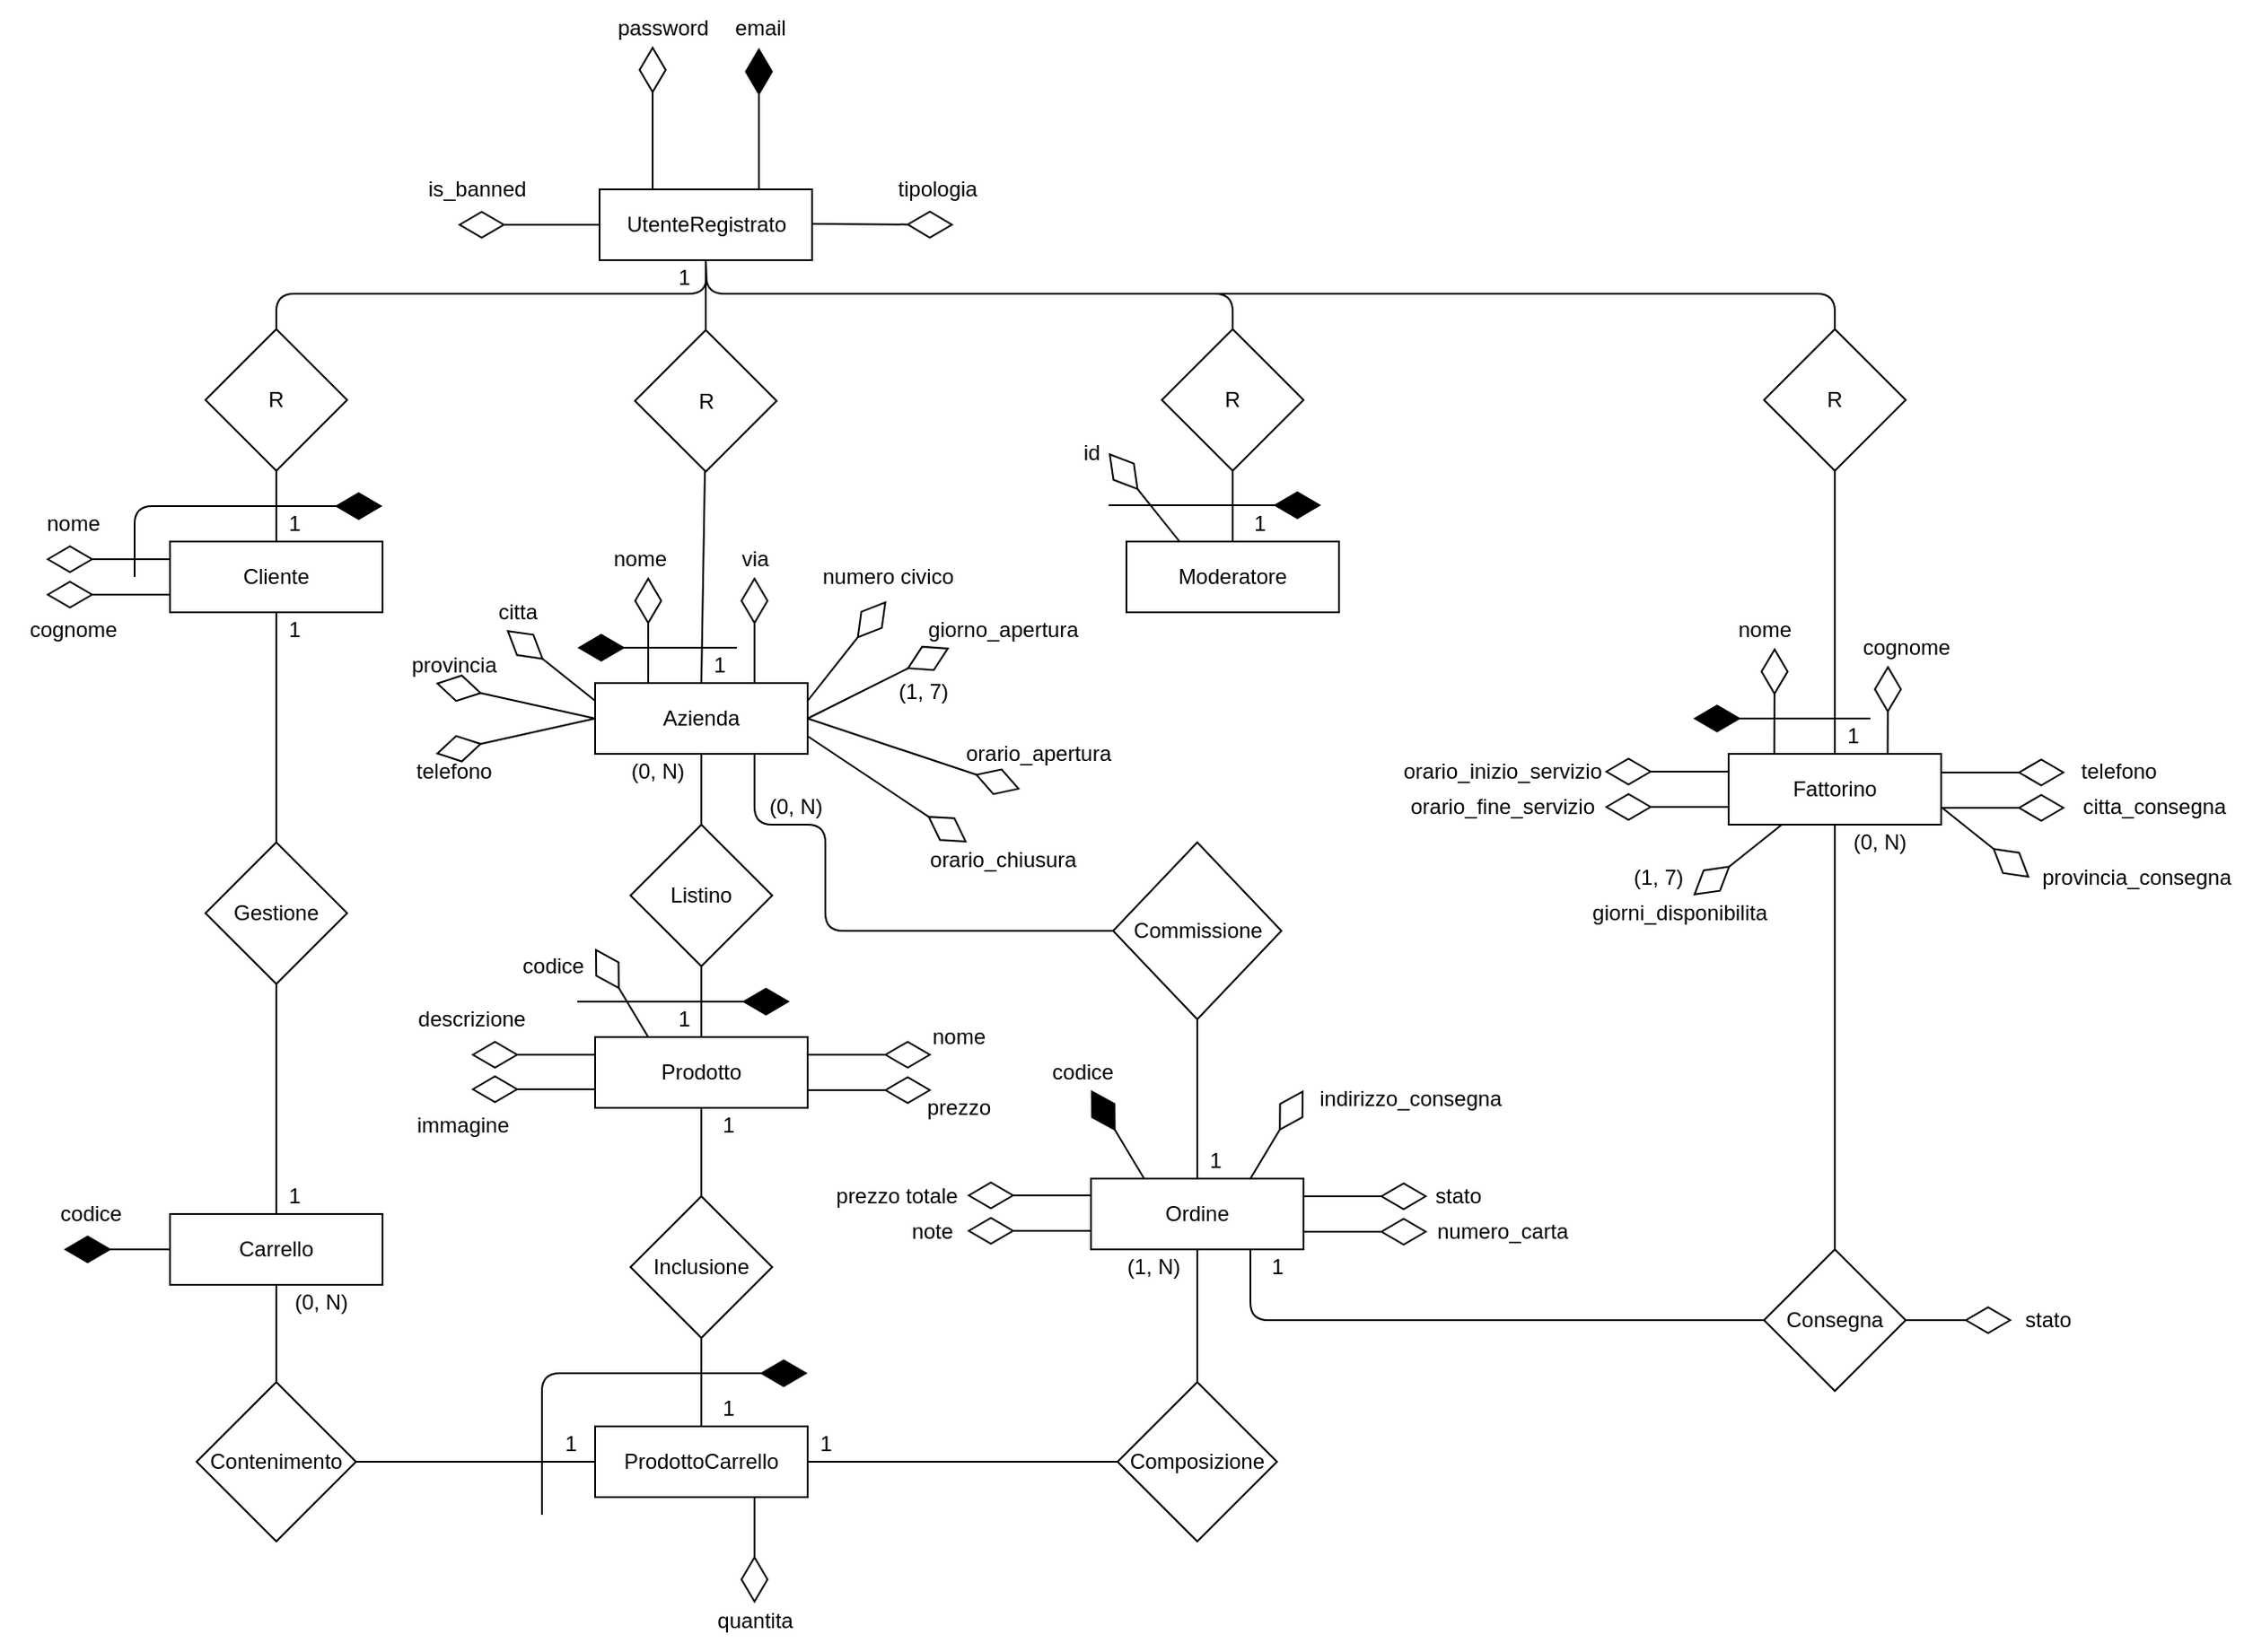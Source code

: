 <mxfile version="12.3.3" type="device" pages="1"><diagram id="l-gGCLEJbwSXrtf_H1-W" name="Pagina-1"><mxGraphModel dx="809" dy="2148" grid="1" gridSize="10" guides="1" tooltips="1" connect="1" arrows="1" fold="1" page="1" pageScale="1" pageWidth="827" pageHeight="1169" math="0" shadow="0"><root><mxCell id="0"/><mxCell id="1" parent="0"/><mxCell id="HPkbXfyL9ulODQ63uyDL-1" value="UtenteRegistrato" style="rounded=0;whiteSpace=wrap;html=1;" parent="1" vertex="1"><mxGeometry x="362.5" y="81" width="120" height="40" as="geometry"/></mxCell><mxCell id="HPkbXfyL9ulODQ63uyDL-3" value="Cliente" style="rounded=0;whiteSpace=wrap;html=1;" parent="1" vertex="1"><mxGeometry x="120" y="280" width="120" height="40" as="geometry"/></mxCell><mxCell id="HPkbXfyL9ulODQ63uyDL-4" value="Azienda" style="rounded=0;whiteSpace=wrap;html=1;" parent="1" vertex="1"><mxGeometry x="360" y="360" width="120" height="40" as="geometry"/></mxCell><mxCell id="HPkbXfyL9ulODQ63uyDL-5" value="Fattorino" style="rounded=0;whiteSpace=wrap;html=1;" parent="1" vertex="1"><mxGeometry x="1000" y="400" width="120" height="40" as="geometry"/></mxCell><mxCell id="HPkbXfyL9ulODQ63uyDL-6" value="Moderatore" style="rounded=0;whiteSpace=wrap;html=1;" parent="1" vertex="1"><mxGeometry x="660" y="280" width="120" height="40" as="geometry"/></mxCell><mxCell id="HPkbXfyL9ulODQ63uyDL-11" value="Gestione" style="rhombus;whiteSpace=wrap;html=1;" parent="1" vertex="1"><mxGeometry x="140" y="450" width="80" height="80" as="geometry"/></mxCell><mxCell id="HPkbXfyL9ulODQ63uyDL-12" value="Carrello" style="rounded=0;whiteSpace=wrap;html=1;" parent="1" vertex="1"><mxGeometry x="120" y="660" width="120" height="40" as="geometry"/></mxCell><mxCell id="HPkbXfyL9ulODQ63uyDL-13" value="" style="endArrow=none;html=1;entryX=0.5;entryY=1;entryDx=0;entryDy=0;exitX=0.5;exitY=0;exitDx=0;exitDy=0;" parent="1" source="HPkbXfyL9ulODQ63uyDL-11" target="HPkbXfyL9ulODQ63uyDL-3" edge="1"><mxGeometry width="50" height="50" relative="1" as="geometry"><mxPoint x="70" y="670" as="sourcePoint"/><mxPoint x="120" y="620" as="targetPoint"/></mxGeometry></mxCell><mxCell id="HPkbXfyL9ulODQ63uyDL-14" value="" style="endArrow=none;html=1;entryX=0.5;entryY=1;entryDx=0;entryDy=0;exitX=0.5;exitY=0;exitDx=0;exitDy=0;" parent="1" source="HPkbXfyL9ulODQ63uyDL-12" target="HPkbXfyL9ulODQ63uyDL-11" edge="1"><mxGeometry width="50" height="50" relative="1" as="geometry"><mxPoint x="190" y="650" as="sourcePoint"/><mxPoint x="190" y="610" as="targetPoint"/><Array as="points"><mxPoint x="180" y="660"/></Array></mxGeometry></mxCell><mxCell id="HPkbXfyL9ulODQ63uyDL-16" value="" style="endArrow=diamondThin;endFill=0;endSize=24;html=1;exitX=0.25;exitY=0;exitDx=0;exitDy=0;" parent="1" source="HPkbXfyL9ulODQ63uyDL-1" edge="1"><mxGeometry width="160" relative="1" as="geometry"><mxPoint x="62.5" y="441" as="sourcePoint"/><mxPoint x="392.5" as="targetPoint"/></mxGeometry></mxCell><mxCell id="HPkbXfyL9ulODQ63uyDL-17" value="" style="endArrow=diamondThin;endFill=1;endSize=24;html=1;exitX=0.75;exitY=0;exitDx=0;exitDy=0;" parent="1" source="HPkbXfyL9ulODQ63uyDL-1" edge="1"><mxGeometry width="160" relative="1" as="geometry"><mxPoint x="62.5" y="401" as="sourcePoint"/><mxPoint x="452.5" y="1" as="targetPoint"/></mxGeometry></mxCell><mxCell id="HPkbXfyL9ulODQ63uyDL-18" value="email" style="text;html=1;align=center;verticalAlign=middle;resizable=0;points=[];;autosize=1;" parent="1" vertex="1"><mxGeometry x="432.5" y="-20" width="40" height="20" as="geometry"/></mxCell><mxCell id="HPkbXfyL9ulODQ63uyDL-19" value="password" style="text;html=1;align=center;verticalAlign=middle;resizable=0;points=[];;autosize=1;" parent="1" vertex="1"><mxGeometry x="362.5" y="-20" width="70" height="20" as="geometry"/></mxCell><mxCell id="HPkbXfyL9ulODQ63uyDL-22" value="" style="endArrow=diamondThin;endFill=0;endSize=24;html=1;exitX=0;exitY=0.25;exitDx=0;exitDy=0;" parent="1" source="HPkbXfyL9ulODQ63uyDL-3" edge="1"><mxGeometry width="160" relative="1" as="geometry"><mxPoint x="-20" y="370" as="sourcePoint"/><mxPoint x="50" y="290" as="targetPoint"/><Array as="points"/></mxGeometry></mxCell><mxCell id="HPkbXfyL9ulODQ63uyDL-23" value="" style="endArrow=diamondThin;endFill=0;endSize=24;html=1;exitX=0;exitY=0.25;exitDx=0;exitDy=0;" parent="1" edge="1"><mxGeometry width="160" relative="1" as="geometry"><mxPoint x="120" y="310" as="sourcePoint"/><mxPoint x="50" y="310" as="targetPoint"/><Array as="points"/></mxGeometry></mxCell><mxCell id="HPkbXfyL9ulODQ63uyDL-24" value="nome" style="text;html=1;align=center;verticalAlign=middle;resizable=0;points=[];;autosize=1;" parent="1" vertex="1"><mxGeometry x="40" y="260" width="50" height="20" as="geometry"/></mxCell><mxCell id="HPkbXfyL9ulODQ63uyDL-25" value="cognome" style="text;html=1;align=center;verticalAlign=middle;resizable=0;points=[];;autosize=1;" parent="1" vertex="1"><mxGeometry x="35" y="320" width="60" height="20" as="geometry"/></mxCell><mxCell id="HPkbXfyL9ulODQ63uyDL-26" value="1&lt;br&gt;" style="text;html=1;align=center;verticalAlign=middle;resizable=0;points=[];;autosize=1;" parent="1" vertex="1"><mxGeometry x="180" y="320" width="20" height="20" as="geometry"/></mxCell><mxCell id="HPkbXfyL9ulODQ63uyDL-27" value="1&lt;br&gt;" style="text;html=1;align=center;verticalAlign=middle;resizable=0;points=[];;autosize=1;" parent="1" vertex="1"><mxGeometry x="180" y="640" width="20" height="20" as="geometry"/></mxCell><mxCell id="HPkbXfyL9ulODQ63uyDL-31" value="" style="endArrow=diamondThin;endFill=0;endSize=24;html=1;exitX=0.25;exitY=0;exitDx=0;exitDy=0;" parent="1" source="HPkbXfyL9ulODQ63uyDL-4" edge="1"><mxGeometry width="160" relative="1" as="geometry"><mxPoint x="120" y="560" as="sourcePoint"/><mxPoint x="390" y="300" as="targetPoint"/></mxGeometry></mxCell><mxCell id="HPkbXfyL9ulODQ63uyDL-32" value="nome" style="text;html=1;align=center;verticalAlign=middle;resizable=0;points=[];;autosize=1;" parent="1" vertex="1"><mxGeometry x="360" y="280" width="50" height="20" as="geometry"/></mxCell><mxCell id="HPkbXfyL9ulODQ63uyDL-33" value="" style="endArrow=diamondThin;endFill=0;endSize=24;html=1;exitX=0.75;exitY=0;exitDx=0;exitDy=0;" parent="1" source="HPkbXfyL9ulODQ63uyDL-4" edge="1"><mxGeometry width="160" relative="1" as="geometry"><mxPoint x="460" y="460" as="sourcePoint"/><mxPoint x="450" y="300" as="targetPoint"/></mxGeometry></mxCell><mxCell id="HPkbXfyL9ulODQ63uyDL-34" value="via" style="text;html=1;align=center;verticalAlign=middle;resizable=0;points=[];;autosize=1;" parent="1" vertex="1"><mxGeometry x="435" y="280" width="30" height="20" as="geometry"/></mxCell><mxCell id="HPkbXfyL9ulODQ63uyDL-35" value="" style="endArrow=diamondThin;endFill=0;endSize=24;html=1;exitX=1;exitY=0.25;exitDx=0;exitDy=0;entryX=0.494;entryY=1.183;entryDx=0;entryDy=0;entryPerimeter=0;" parent="1" source="HPkbXfyL9ulODQ63uyDL-4" target="HPkbXfyL9ulODQ63uyDL-36" edge="1"><mxGeometry width="160" relative="1" as="geometry"><mxPoint x="480" y="390" as="sourcePoint"/><mxPoint x="540" y="330" as="targetPoint"/></mxGeometry></mxCell><mxCell id="HPkbXfyL9ulODQ63uyDL-36" value="numero civico" style="text;html=1;align=center;verticalAlign=middle;resizable=0;points=[];;autosize=1;" parent="1" vertex="1"><mxGeometry x="480" y="290" width="90" height="20" as="geometry"/></mxCell><mxCell id="HPkbXfyL9ulODQ63uyDL-37" value="" style="endArrow=diamondThin;endFill=0;endSize=24;html=1;exitX=0;exitY=0.25;exitDx=0;exitDy=0;" parent="1" source="HPkbXfyL9ulODQ63uyDL-4" edge="1"><mxGeometry width="160" relative="1" as="geometry"><mxPoint x="60" y="640" as="sourcePoint"/><mxPoint x="310" y="330" as="targetPoint"/></mxGeometry></mxCell><mxCell id="HPkbXfyL9ulODQ63uyDL-38" value="citta" style="text;html=1;align=center;verticalAlign=middle;resizable=0;points=[];;autosize=1;" parent="1" vertex="1"><mxGeometry x="296" y="310" width="40" height="20" as="geometry"/></mxCell><mxCell id="HPkbXfyL9ulODQ63uyDL-39" value="" style="endArrow=diamondThin;endFill=0;endSize=24;html=1;exitX=0;exitY=0.5;exitDx=0;exitDy=0;" parent="1" source="HPkbXfyL9ulODQ63uyDL-4" edge="1"><mxGeometry width="160" relative="1" as="geometry"><mxPoint x="280" y="380" as="sourcePoint"/><mxPoint x="270" y="360" as="targetPoint"/></mxGeometry></mxCell><mxCell id="HPkbXfyL9ulODQ63uyDL-40" value="provincia" style="text;html=1;align=center;verticalAlign=middle;resizable=0;points=[];;autosize=1;" parent="1" vertex="1"><mxGeometry x="250" y="340" width="60" height="20" as="geometry"/></mxCell><mxCell id="HPkbXfyL9ulODQ63uyDL-41" value="" style="endArrow=diamondThin;endFill=0;endSize=24;html=1;exitX=0;exitY=0.5;exitDx=0;exitDy=0;" parent="1" source="HPkbXfyL9ulODQ63uyDL-4" edge="1"><mxGeometry width="160" relative="1" as="geometry"><mxPoint x="310" y="490" as="sourcePoint"/><mxPoint x="270" y="400" as="targetPoint"/></mxGeometry></mxCell><mxCell id="HPkbXfyL9ulODQ63uyDL-42" value="telefono" style="text;html=1;align=center;verticalAlign=middle;resizable=0;points=[];;autosize=1;" parent="1" vertex="1"><mxGeometry x="250" y="400" width="60" height="20" as="geometry"/></mxCell><mxCell id="HPkbXfyL9ulODQ63uyDL-43" value="" style="endArrow=diamondThin;endFill=0;endSize=24;html=1;" parent="1" edge="1"><mxGeometry width="160" relative="1" as="geometry"><mxPoint x="480" y="380" as="sourcePoint"/><mxPoint x="560" y="340" as="targetPoint"/></mxGeometry></mxCell><mxCell id="HPkbXfyL9ulODQ63uyDL-44" value="giorno_apertura" style="text;html=1;align=center;verticalAlign=middle;resizable=0;points=[];;autosize=1;" parent="1" vertex="1"><mxGeometry x="540" y="320" width="100" height="20" as="geometry"/></mxCell><mxCell id="HPkbXfyL9ulODQ63uyDL-45" value="(1, 7)&lt;br&gt;" style="text;html=1;align=center;verticalAlign=middle;resizable=0;points=[];;autosize=1;" parent="1" vertex="1"><mxGeometry x="525" y="355" width="40" height="20" as="geometry"/></mxCell><mxCell id="HPkbXfyL9ulODQ63uyDL-46" value="" style="endArrow=diamondThin;endFill=0;endSize=24;html=1;exitX=1;exitY=0.5;exitDx=0;exitDy=0;" parent="1" source="HPkbXfyL9ulODQ63uyDL-4" edge="1"><mxGeometry width="160" relative="1" as="geometry"><mxPoint x="480" y="430" as="sourcePoint"/><mxPoint x="600" y="420" as="targetPoint"/></mxGeometry></mxCell><mxCell id="HPkbXfyL9ulODQ63uyDL-47" value="orario_apertura&lt;br&gt;" style="text;html=1;align=center;verticalAlign=middle;resizable=0;points=[];;autosize=1;" parent="1" vertex="1"><mxGeometry x="560" y="390" width="100" height="20" as="geometry"/></mxCell><mxCell id="HPkbXfyL9ulODQ63uyDL-48" value="" style="endArrow=diamondThin;endFill=0;endSize=24;html=1;exitX=1;exitY=0.75;exitDx=0;exitDy=0;" parent="1" source="HPkbXfyL9ulODQ63uyDL-4" edge="1"><mxGeometry width="160" relative="1" as="geometry"><mxPoint x="450" y="530" as="sourcePoint"/><mxPoint x="570" y="450" as="targetPoint"/></mxGeometry></mxCell><mxCell id="HPkbXfyL9ulODQ63uyDL-49" value="orario_chiusura" style="text;html=1;align=center;verticalAlign=middle;resizable=0;points=[];;autosize=1;" parent="1" vertex="1"><mxGeometry x="540" y="450" width="100" height="20" as="geometry"/></mxCell><mxCell id="HPkbXfyL9ulODQ63uyDL-50" value="Prodotto" style="rounded=0;whiteSpace=wrap;html=1;" parent="1" vertex="1"><mxGeometry x="360" y="560" width="120" height="40" as="geometry"/></mxCell><mxCell id="HPkbXfyL9ulODQ63uyDL-51" value="Ordine" style="rounded=0;whiteSpace=wrap;html=1;" parent="1" vertex="1"><mxGeometry x="640" y="640" width="120" height="40" as="geometry"/></mxCell><mxCell id="HPkbXfyL9ulODQ63uyDL-52" value="Listino" style="rhombus;whiteSpace=wrap;html=1;" parent="1" vertex="1"><mxGeometry x="380" y="440" width="80" height="80" as="geometry"/></mxCell><mxCell id="HPkbXfyL9ulODQ63uyDL-53" value="" style="endArrow=none;html=1;entryX=0.5;entryY=1;entryDx=0;entryDy=0;exitX=0.5;exitY=0;exitDx=0;exitDy=0;" parent="1" source="HPkbXfyL9ulODQ63uyDL-52" target="HPkbXfyL9ulODQ63uyDL-4" edge="1"><mxGeometry width="50" height="50" relative="1" as="geometry"><mxPoint x="300" y="520" as="sourcePoint"/><mxPoint x="350" y="470" as="targetPoint"/></mxGeometry></mxCell><mxCell id="HPkbXfyL9ulODQ63uyDL-54" value="" style="endArrow=none;html=1;entryX=0.5;entryY=1;entryDx=0;entryDy=0;exitX=0.5;exitY=0;exitDx=0;exitDy=0;" parent="1" edge="1"><mxGeometry width="50" height="50" relative="1" as="geometry"><mxPoint x="420" y="560" as="sourcePoint"/><mxPoint x="420" y="520" as="targetPoint"/></mxGeometry></mxCell><mxCell id="HPkbXfyL9ulODQ63uyDL-56" value="codice&lt;br&gt;" style="text;html=1;align=center;verticalAlign=middle;resizable=0;points=[];;autosize=1;" parent="1" vertex="1"><mxGeometry x="311" y="510" width="50" height="20" as="geometry"/></mxCell><mxCell id="HPkbXfyL9ulODQ63uyDL-57" value="1&lt;br&gt;" style="text;html=1;align=center;verticalAlign=middle;resizable=0;points=[];;autosize=1;" parent="1" vertex="1"><mxGeometry x="400" y="540" width="20" height="20" as="geometry"/></mxCell><mxCell id="HPkbXfyL9ulODQ63uyDL-58" value="(0, N)" style="text;html=1;align=center;verticalAlign=middle;resizable=0;points=[];;autosize=1;" parent="1" vertex="1"><mxGeometry x="370" y="400" width="50" height="20" as="geometry"/></mxCell><mxCell id="HPkbXfyL9ulODQ63uyDL-59" value="" style="endArrow=diamondThin;endFill=0;endSize=24;html=1;exitX=0;exitY=0.25;exitDx=0;exitDy=0;" parent="1" edge="1"><mxGeometry width="160" relative="1" as="geometry"><mxPoint x="360" y="570" as="sourcePoint"/><mxPoint x="290" y="570" as="targetPoint"/><Array as="points"/></mxGeometry></mxCell><mxCell id="HPkbXfyL9ulODQ63uyDL-60" value="" style="endArrow=diamondThin;endFill=0;endSize=24;html=1;exitX=0;exitY=0.25;exitDx=0;exitDy=0;" parent="1" edge="1"><mxGeometry width="160" relative="1" as="geometry"><mxPoint x="360" y="589.5" as="sourcePoint"/><mxPoint x="290" y="589.5" as="targetPoint"/><Array as="points"/></mxGeometry></mxCell><mxCell id="HPkbXfyL9ulODQ63uyDL-61" value="" style="endArrow=diamondThin;endFill=0;endSize=24;html=1;exitX=1;exitY=0.25;exitDx=0;exitDy=0;" parent="1" source="HPkbXfyL9ulODQ63uyDL-50" edge="1"><mxGeometry width="160" relative="1" as="geometry"><mxPoint x="525" y="650" as="sourcePoint"/><mxPoint x="550" y="570" as="targetPoint"/><Array as="points"/></mxGeometry></mxCell><mxCell id="HPkbXfyL9ulODQ63uyDL-62" value="" style="endArrow=diamondThin;endFill=0;endSize=24;html=1;exitX=1;exitY=0.25;exitDx=0;exitDy=0;" parent="1" edge="1"><mxGeometry width="160" relative="1" as="geometry"><mxPoint x="480" y="590" as="sourcePoint"/><mxPoint x="550" y="590" as="targetPoint"/><Array as="points"/></mxGeometry></mxCell><mxCell id="HPkbXfyL9ulODQ63uyDL-63" value="nome" style="text;html=1;align=center;verticalAlign=middle;resizable=0;points=[];;autosize=1;" parent="1" vertex="1"><mxGeometry x="540" y="550" width="50" height="20" as="geometry"/></mxCell><mxCell id="HPkbXfyL9ulODQ63uyDL-64" value="prezzo" style="text;html=1;align=center;verticalAlign=middle;resizable=0;points=[];;autosize=1;" parent="1" vertex="1"><mxGeometry x="540" y="590" width="50" height="20" as="geometry"/></mxCell><mxCell id="HPkbXfyL9ulODQ63uyDL-65" value="descrizione" style="text;html=1;align=center;verticalAlign=middle;resizable=0;points=[];;autosize=1;" parent="1" vertex="1"><mxGeometry x="250" y="540" width="80" height="20" as="geometry"/></mxCell><mxCell id="HPkbXfyL9ulODQ63uyDL-66" value="immagine" style="text;html=1;align=center;verticalAlign=middle;resizable=0;points=[];;autosize=1;" parent="1" vertex="1"><mxGeometry x="250" y="600" width="70" height="20" as="geometry"/></mxCell><mxCell id="HPkbXfyL9ulODQ63uyDL-67" value="" style="endArrow=diamondThin;endFill=1;endSize=24;html=1;exitX=0;exitY=0.5;exitDx=0;exitDy=0;" parent="1" source="HPkbXfyL9ulODQ63uyDL-12" edge="1"><mxGeometry width="160" relative="1" as="geometry"><mxPoint x="110" y="640" as="sourcePoint"/><mxPoint x="60" y="680" as="targetPoint"/><Array as="points"/></mxGeometry></mxCell><mxCell id="HPkbXfyL9ulODQ63uyDL-68" value="codice" style="text;html=1;align=center;verticalAlign=middle;resizable=0;points=[];;autosize=1;" parent="1" vertex="1"><mxGeometry x="50" y="650" width="50" height="20" as="geometry"/></mxCell><mxCell id="HPkbXfyL9ulODQ63uyDL-73" value="ProdottoCarrello" style="rounded=0;whiteSpace=wrap;html=1;" parent="1" vertex="1"><mxGeometry x="360" y="780" width="120" height="40" as="geometry"/></mxCell><mxCell id="HPkbXfyL9ulODQ63uyDL-74" value="Inclusione" style="rhombus;whiteSpace=wrap;html=1;" parent="1" vertex="1"><mxGeometry x="380" y="650" width="80" height="80" as="geometry"/></mxCell><mxCell id="HPkbXfyL9ulODQ63uyDL-75" value="" style="endArrow=none;html=1;entryX=0.5;entryY=1;entryDx=0;entryDy=0;exitX=0.5;exitY=0;exitDx=0;exitDy=0;" parent="1" source="HPkbXfyL9ulODQ63uyDL-73" target="HPkbXfyL9ulODQ63uyDL-74" edge="1"><mxGeometry width="50" height="50" relative="1" as="geometry"><mxPoint x="510" y="720" as="sourcePoint"/><mxPoint x="560" y="670" as="targetPoint"/></mxGeometry></mxCell><mxCell id="HPkbXfyL9ulODQ63uyDL-76" value="" style="endArrow=none;html=1;entryX=0.5;entryY=1;entryDx=0;entryDy=0;exitX=0.5;exitY=0;exitDx=0;exitDy=0;" parent="1" source="HPkbXfyL9ulODQ63uyDL-74" target="HPkbXfyL9ulODQ63uyDL-50" edge="1"><mxGeometry width="50" height="50" relative="1" as="geometry"><mxPoint x="430" y="730" as="sourcePoint"/><mxPoint x="430" y="710" as="targetPoint"/></mxGeometry></mxCell><mxCell id="HPkbXfyL9ulODQ63uyDL-79" value="Contenimento" style="rhombus;whiteSpace=wrap;html=1;" parent="1" vertex="1"><mxGeometry x="135" y="755" width="90" height="90" as="geometry"/></mxCell><mxCell id="0rmj-CTGRLrVvoSivh8t-1" value="1" style="text;html=1;align=center;verticalAlign=middle;resizable=0;points=[];;autosize=1;" parent="1" vertex="1"><mxGeometry x="425" y="600" width="20" height="20" as="geometry"/></mxCell><mxCell id="0rmj-CTGRLrVvoSivh8t-2" value="1" style="text;html=1;align=center;verticalAlign=middle;resizable=0;points=[];;autosize=1;" parent="1" vertex="1"><mxGeometry x="425" y="760" width="20" height="20" as="geometry"/></mxCell><mxCell id="0rmj-CTGRLrVvoSivh8t-3" value="" style="endArrow=none;html=1;exitX=0.5;exitY=0;exitDx=0;exitDy=0;entryX=0.5;entryY=1;entryDx=0;entryDy=0;" parent="1" source="HPkbXfyL9ulODQ63uyDL-79" target="HPkbXfyL9ulODQ63uyDL-12" edge="1"><mxGeometry width="50" height="50" relative="1" as="geometry"><mxPoint x="220" y="780" as="sourcePoint"/><mxPoint x="270" y="730" as="targetPoint"/></mxGeometry></mxCell><mxCell id="0rmj-CTGRLrVvoSivh8t-4" value="" style="endArrow=none;html=1;exitX=1;exitY=0.5;exitDx=0;exitDy=0;entryX=0;entryY=0.5;entryDx=0;entryDy=0;" parent="1" source="HPkbXfyL9ulODQ63uyDL-79" target="HPkbXfyL9ulODQ63uyDL-73" edge="1"><mxGeometry width="50" height="50" relative="1" as="geometry"><mxPoint x="260" y="860" as="sourcePoint"/><mxPoint x="310" y="810" as="targetPoint"/></mxGeometry></mxCell><mxCell id="0rmj-CTGRLrVvoSivh8t-6" value="(0, N)&lt;br&gt;" style="text;html=1;align=center;verticalAlign=middle;resizable=0;points=[];;autosize=1;" parent="1" vertex="1"><mxGeometry x="180" y="700" width="50" height="20" as="geometry"/></mxCell><mxCell id="0rmj-CTGRLrVvoSivh8t-7" value="1" style="text;html=1;align=center;verticalAlign=middle;resizable=0;points=[];;autosize=1;" parent="1" vertex="1"><mxGeometry x="336" y="780" width="20" height="20" as="geometry"/></mxCell><mxCell id="0rmj-CTGRLrVvoSivh8t-8" value="Commissione" style="rhombus;whiteSpace=wrap;html=1;" parent="1" vertex="1"><mxGeometry x="652.5" y="450" width="95" height="100" as="geometry"/></mxCell><mxCell id="0rmj-CTGRLrVvoSivh8t-9" value="" style="endArrow=none;html=1;entryX=0.5;entryY=1;entryDx=0;entryDy=0;exitX=0.5;exitY=0;exitDx=0;exitDy=0;" parent="1" source="HPkbXfyL9ulODQ63uyDL-51" target="0rmj-CTGRLrVvoSivh8t-8" edge="1"><mxGeometry width="50" height="50" relative="1" as="geometry"><mxPoint x="640" y="660" as="sourcePoint"/><mxPoint x="690" y="610" as="targetPoint"/></mxGeometry></mxCell><mxCell id="0rmj-CTGRLrVvoSivh8t-10" value="" style="endArrow=none;html=1;exitX=0;exitY=0.5;exitDx=0;exitDy=0;entryX=0.75;entryY=1;entryDx=0;entryDy=0;" parent="1" source="0rmj-CTGRLrVvoSivh8t-8" target="HPkbXfyL9ulODQ63uyDL-4" edge="1"><mxGeometry width="50" height="50" relative="1" as="geometry"><mxPoint x="470" y="530" as="sourcePoint"/><mxPoint x="500" y="450" as="targetPoint"/><Array as="points"><mxPoint x="600" y="500"/><mxPoint x="490" y="500"/><mxPoint x="490" y="440"/><mxPoint x="450" y="440"/></Array></mxGeometry></mxCell><mxCell id="0rmj-CTGRLrVvoSivh8t-11" value="(0, N)&lt;br&gt;" style="text;html=1;align=center;verticalAlign=middle;resizable=0;points=[];;labelBackgroundColor=#ffffff;" parent="0rmj-CTGRLrVvoSivh8t-10" vertex="1" connectable="0"><mxGeometry x="0.724" y="1" relative="1" as="geometry"><mxPoint x="21.5" y="-11" as="offset"/></mxGeometry></mxCell><mxCell id="0rmj-CTGRLrVvoSivh8t-13" value="1" style="text;html=1;align=center;verticalAlign=middle;resizable=0;points=[];;autosize=1;" parent="1" vertex="1"><mxGeometry x="700" y="620" width="20" height="20" as="geometry"/></mxCell><mxCell id="0rmj-CTGRLrVvoSivh8t-14" value="Composizione" style="rhombus;whiteSpace=wrap;html=1;" parent="1" vertex="1"><mxGeometry x="655" y="755" width="90" height="90" as="geometry"/></mxCell><mxCell id="0rmj-CTGRLrVvoSivh8t-15" value="" style="endArrow=none;html=1;exitX=1;exitY=0.5;exitDx=0;exitDy=0;entryX=0;entryY=0.5;entryDx=0;entryDy=0;" parent="1" source="HPkbXfyL9ulODQ63uyDL-73" target="0rmj-CTGRLrVvoSivh8t-14" edge="1"><mxGeometry width="50" height="50" relative="1" as="geometry"><mxPoint x="500" y="830" as="sourcePoint"/><mxPoint x="550" y="780" as="targetPoint"/></mxGeometry></mxCell><mxCell id="0rmj-CTGRLrVvoSivh8t-16" value="" style="endArrow=none;html=1;entryX=0.5;entryY=1;entryDx=0;entryDy=0;exitX=0.5;exitY=0;exitDx=0;exitDy=0;" parent="1" source="0rmj-CTGRLrVvoSivh8t-14" target="HPkbXfyL9ulODQ63uyDL-51" edge="1"><mxGeometry width="50" height="50" relative="1" as="geometry"><mxPoint x="510" y="840" as="sourcePoint"/><mxPoint x="560" y="790" as="targetPoint"/></mxGeometry></mxCell><mxCell id="0rmj-CTGRLrVvoSivh8t-17" value="(1, N)&lt;br&gt;" style="text;html=1;align=center;verticalAlign=middle;resizable=0;points=[];;autosize=1;" parent="1" vertex="1"><mxGeometry x="650" y="680" width="50" height="20" as="geometry"/></mxCell><mxCell id="0rmj-CTGRLrVvoSivh8t-18" value="1" style="text;html=1;align=center;verticalAlign=middle;resizable=0;points=[];;autosize=1;" parent="1" vertex="1"><mxGeometry x="480" y="780" width="20" height="20" as="geometry"/></mxCell><mxCell id="0rmj-CTGRLrVvoSivh8t-19" value="" style="endArrow=diamondThin;endFill=1;endSize=24;html=1;" parent="1" edge="1"><mxGeometry width="160" relative="1" as="geometry"><mxPoint x="350" y="540" as="sourcePoint"/><mxPoint x="470" y="540" as="targetPoint"/></mxGeometry></mxCell><mxCell id="0rmj-CTGRLrVvoSivh8t-20" value="" style="endArrow=diamondThin;endFill=0;endSize=24;html=1;exitX=0.25;exitY=0;exitDx=0;exitDy=0;" parent="1" source="HPkbXfyL9ulODQ63uyDL-50" edge="1"><mxGeometry width="160" relative="1" as="geometry"><mxPoint x="360" y="470" as="sourcePoint"/><mxPoint x="360" y="510" as="targetPoint"/><Array as="points"/></mxGeometry></mxCell><mxCell id="0rmj-CTGRLrVvoSivh8t-21" value="" style="endArrow=diamondThin;endFill=0;endSize=24;html=1;exitX=0.75;exitY=1;exitDx=0;exitDy=0;" parent="1" source="HPkbXfyL9ulODQ63uyDL-73" edge="1"><mxGeometry width="160" relative="1" as="geometry"><mxPoint x="350" y="920" as="sourcePoint"/><mxPoint x="450" y="880" as="targetPoint"/></mxGeometry></mxCell><mxCell id="0rmj-CTGRLrVvoSivh8t-22" value="" style="endArrow=diamondThin;endFill=1;endSize=24;html=1;" parent="1" edge="1"><mxGeometry width="160" relative="1" as="geometry"><mxPoint x="330" y="830" as="sourcePoint"/><mxPoint x="480" y="750" as="targetPoint"/><Array as="points"><mxPoint x="330" y="750"/></Array></mxGeometry></mxCell><mxCell id="0rmj-CTGRLrVvoSivh8t-23" value="quantita" style="text;html=1;align=center;verticalAlign=middle;resizable=0;points=[];;autosize=1;" parent="1" vertex="1"><mxGeometry x="420" y="880" width="60" height="20" as="geometry"/></mxCell><mxCell id="0rmj-CTGRLrVvoSivh8t-24" value="" style="endArrow=diamondThin;endFill=0;endSize=24;html=1;exitX=0;exitY=0.25;exitDx=0;exitDy=0;" parent="1" edge="1"><mxGeometry width="160" relative="1" as="geometry"><mxPoint x="640" y="649.5" as="sourcePoint"/><mxPoint x="570" y="649.5" as="targetPoint"/><Array as="points"/></mxGeometry></mxCell><mxCell id="0rmj-CTGRLrVvoSivh8t-26" value="prezzo totale" style="text;html=1;align=center;verticalAlign=middle;resizable=0;points=[];;labelBackgroundColor=#ffffff;" parent="0rmj-CTGRLrVvoSivh8t-24" vertex="1" connectable="0"><mxGeometry x="0.657" y="2" relative="1" as="geometry"><mxPoint x="-52.5" y="-1.5" as="offset"/></mxGeometry></mxCell><mxCell id="0rmj-CTGRLrVvoSivh8t-25" value="" style="endArrow=diamondThin;endFill=0;endSize=24;html=1;exitX=0;exitY=0.25;exitDx=0;exitDy=0;" parent="1" edge="1"><mxGeometry width="160" relative="1" as="geometry"><mxPoint x="640" y="669.5" as="sourcePoint"/><mxPoint x="570" y="669.5" as="targetPoint"/><Array as="points"/></mxGeometry></mxCell><mxCell id="0rmj-CTGRLrVvoSivh8t-27" value="note" style="text;html=1;align=center;verticalAlign=middle;resizable=0;points=[];;autosize=1;" parent="1" vertex="1"><mxGeometry x="530" y="660" width="40" height="20" as="geometry"/></mxCell><mxCell id="0rmj-CTGRLrVvoSivh8t-28" value="" style="endArrow=diamondThin;endFill=0;endSize=24;html=1;exitX=1;exitY=0.25;exitDx=0;exitDy=0;" parent="1" edge="1"><mxGeometry width="160" relative="1" as="geometry"><mxPoint x="760" y="650" as="sourcePoint"/><mxPoint x="830" y="650" as="targetPoint"/><Array as="points"/></mxGeometry></mxCell><mxCell id="0rmj-CTGRLrVvoSivh8t-29" value="stato&lt;br&gt;" style="text;html=1;align=center;verticalAlign=middle;resizable=0;points=[];;autosize=1;" parent="1" vertex="1"><mxGeometry x="826.5" y="640" width="40" height="20" as="geometry"/></mxCell><mxCell id="0rmj-CTGRLrVvoSivh8t-30" value="" style="endArrow=diamondThin;endFill=0;endSize=24;html=1;exitX=1;exitY=0.25;exitDx=0;exitDy=0;" parent="1" edge="1"><mxGeometry width="160" relative="1" as="geometry"><mxPoint x="760" y="670" as="sourcePoint"/><mxPoint x="830" y="670" as="targetPoint"/><Array as="points"/></mxGeometry></mxCell><mxCell id="0rmj-CTGRLrVvoSivh8t-31" value="numero_carta" style="text;html=1;align=center;verticalAlign=middle;resizable=0;points=[];;autosize=1;" parent="1" vertex="1"><mxGeometry x="826.5" y="660" width="90" height="20" as="geometry"/></mxCell><mxCell id="0rmj-CTGRLrVvoSivh8t-32" value="" style="endArrow=diamondThin;endFill=0;endSize=24;html=1;exitX=0.75;exitY=0;exitDx=0;exitDy=0;" parent="1" source="HPkbXfyL9ulODQ63uyDL-51" edge="1"><mxGeometry width="160" relative="1" as="geometry"><mxPoint x="770" y="625" as="sourcePoint"/><mxPoint x="760" y="590" as="targetPoint"/><Array as="points"/></mxGeometry></mxCell><mxCell id="0rmj-CTGRLrVvoSivh8t-33" value="indirizzo_consegna" style="text;html=1;align=center;verticalAlign=middle;resizable=0;points=[];;autosize=1;" parent="1" vertex="1"><mxGeometry x="760" y="584.5" width="120" height="20" as="geometry"/></mxCell><mxCell id="0rmj-CTGRLrVvoSivh8t-36" value="" style="endArrow=diamondThin;endFill=1;endSize=24;html=1;exitX=0.25;exitY=0;exitDx=0;exitDy=0;" parent="1" source="HPkbXfyL9ulODQ63uyDL-51" edge="1"><mxGeometry width="160" relative="1" as="geometry"><mxPoint x="830" y="700" as="sourcePoint"/><mxPoint x="640" y="590" as="targetPoint"/></mxGeometry></mxCell><mxCell id="0rmj-CTGRLrVvoSivh8t-37" value="codice" style="text;html=1;align=center;verticalAlign=middle;resizable=0;points=[];;autosize=1;" parent="1" vertex="1"><mxGeometry x="610" y="570" width="50" height="20" as="geometry"/></mxCell><mxCell id="0rmj-CTGRLrVvoSivh8t-41" value="Consegna" style="rhombus;whiteSpace=wrap;html=1;" parent="1" vertex="1"><mxGeometry x="1020" y="680" width="80" height="80" as="geometry"/></mxCell><mxCell id="0rmj-CTGRLrVvoSivh8t-42" value="" style="endArrow=none;html=1;exitX=0.75;exitY=1;exitDx=0;exitDy=0;entryX=0;entryY=0.5;entryDx=0;entryDy=0;" parent="1" source="HPkbXfyL9ulODQ63uyDL-51" target="0rmj-CTGRLrVvoSivh8t-41" edge="1"><mxGeometry width="50" height="50" relative="1" as="geometry"><mxPoint x="880" y="790" as="sourcePoint"/><mxPoint x="930" y="740" as="targetPoint"/><Array as="points"><mxPoint x="730" y="720"/></Array></mxGeometry></mxCell><mxCell id="0rmj-CTGRLrVvoSivh8t-43" value="" style="endArrow=none;html=1;exitX=0.5;exitY=0;exitDx=0;exitDy=0;entryX=0.5;entryY=1;entryDx=0;entryDy=0;" parent="1" source="0rmj-CTGRLrVvoSivh8t-41" target="HPkbXfyL9ulODQ63uyDL-5" edge="1"><mxGeometry width="50" height="50" relative="1" as="geometry"><mxPoint x="1100" y="629.5" as="sourcePoint"/><mxPoint x="1150" y="579.5" as="targetPoint"/></mxGeometry></mxCell><mxCell id="0rmj-CTGRLrVvoSivh8t-44" value="(0, N)" style="text;html=1;align=center;verticalAlign=middle;resizable=0;points=[];;autosize=1;" parent="1" vertex="1"><mxGeometry x="1060" y="440" width="50" height="20" as="geometry"/></mxCell><mxCell id="0rmj-CTGRLrVvoSivh8t-45" value="1&lt;br&gt;" style="text;html=1;align=center;verticalAlign=middle;resizable=0;points=[];;autosize=1;" parent="1" vertex="1"><mxGeometry x="735" y="680" width="20" height="20" as="geometry"/></mxCell><mxCell id="0rmj-CTGRLrVvoSivh8t-46" value="" style="endArrow=diamondThin;endFill=0;endSize=24;html=1;exitX=0;exitY=0.25;exitDx=0;exitDy=0;" parent="1" edge="1"><mxGeometry width="160" relative="1" as="geometry"><mxPoint x="1000.0" y="410" as="sourcePoint"/><mxPoint x="930.0" y="410" as="targetPoint"/><Array as="points"/></mxGeometry></mxCell><mxCell id="0rmj-CTGRLrVvoSivh8t-48" value="" style="endArrow=diamondThin;endFill=0;endSize=24;html=1;exitX=0;exitY=0.25;exitDx=0;exitDy=0;" parent="1" edge="1"><mxGeometry width="160" relative="1" as="geometry"><mxPoint x="1000.0" y="430" as="sourcePoint"/><mxPoint x="930.0" y="430" as="targetPoint"/><Array as="points"/></mxGeometry></mxCell><mxCell id="0rmj-CTGRLrVvoSivh8t-49" value="" style="endArrow=diamondThin;endFill=0;endSize=24;html=1;exitX=1;exitY=0.25;exitDx=0;exitDy=0;" parent="1" edge="1"><mxGeometry width="160" relative="1" as="geometry"><mxPoint x="1120.0" y="410.5" as="sourcePoint"/><mxPoint x="1190.0" y="410.5" as="targetPoint"/><Array as="points"/></mxGeometry></mxCell><mxCell id="0rmj-CTGRLrVvoSivh8t-50" value="" style="endArrow=diamondThin;endFill=0;endSize=24;html=1;exitX=1;exitY=0.25;exitDx=0;exitDy=0;" parent="1" edge="1"><mxGeometry width="160" relative="1" as="geometry"><mxPoint x="1120.0" y="430.5" as="sourcePoint"/><mxPoint x="1190.0" y="430.5" as="targetPoint"/><Array as="points"/></mxGeometry></mxCell><mxCell id="0rmj-CTGRLrVvoSivh8t-51" value="nome" style="text;html=1;align=center;verticalAlign=middle;resizable=0;points=[];;autosize=1;" parent="1" vertex="1"><mxGeometry x="995" y="320" width="50" height="20" as="geometry"/></mxCell><mxCell id="0rmj-CTGRLrVvoSivh8t-52" value="cognome" style="text;html=1;align=center;verticalAlign=middle;resizable=0;points=[];;autosize=1;" parent="1" vertex="1"><mxGeometry x="1070" y="330" width="60" height="20" as="geometry"/></mxCell><mxCell id="0rmj-CTGRLrVvoSivh8t-53" value="telefono" style="text;html=1;align=center;verticalAlign=middle;resizable=0;points=[];;autosize=1;" parent="1" vertex="1"><mxGeometry x="1190" y="400" width="60" height="20" as="geometry"/></mxCell><mxCell id="0rmj-CTGRLrVvoSivh8t-54" value="citta_consegna" style="text;html=1;align=center;verticalAlign=middle;resizable=0;points=[];;autosize=1;" parent="1" vertex="1"><mxGeometry x="1190" y="420" width="100" height="20" as="geometry"/></mxCell><mxCell id="0rmj-CTGRLrVvoSivh8t-55" value="" style="endArrow=diamondThin;endFill=0;endSize=24;html=1;exitX=1;exitY=0.75;exitDx=0;exitDy=0;" parent="1" source="HPkbXfyL9ulODQ63uyDL-5" edge="1"><mxGeometry width="160" relative="1" as="geometry"><mxPoint x="1150" y="450" as="sourcePoint"/><mxPoint x="1170" y="470" as="targetPoint"/><Array as="points"/></mxGeometry></mxCell><mxCell id="0rmj-CTGRLrVvoSivh8t-56" value="provincia_consegna&lt;br&gt;" style="text;html=1;align=center;verticalAlign=middle;resizable=0;points=[];;autosize=1;" parent="1" vertex="1"><mxGeometry x="1170" y="460" width="120" height="20" as="geometry"/></mxCell><mxCell id="0rmj-CTGRLrVvoSivh8t-57" value="" style="endArrow=diamondThin;endFill=0;endSize=24;html=1;exitX=0.215;exitY=-0.005;exitDx=0;exitDy=0;exitPerimeter=0;entryX=0.62;entryY=1;entryDx=0;entryDy=0;entryPerimeter=0;" parent="1" source="HPkbXfyL9ulODQ63uyDL-5" edge="1" target="0rmj-CTGRLrVvoSivh8t-51"><mxGeometry width="160" relative="1" as="geometry"><mxPoint x="940" y="470" as="sourcePoint"/><mxPoint x="1026" y="350" as="targetPoint"/><Array as="points"/></mxGeometry></mxCell><mxCell id="0rmj-CTGRLrVvoSivh8t-58" value="orario_inizio_servizio" style="text;html=1;align=center;verticalAlign=middle;resizable=0;points=[];;autosize=1;" parent="1" vertex="1"><mxGeometry x="806.5" y="400" width="130" height="20" as="geometry"/></mxCell><mxCell id="0rmj-CTGRLrVvoSivh8t-59" value="" style="endArrow=diamondThin;endFill=0;endSize=24;html=1;exitX=0.215;exitY=-0.005;exitDx=0;exitDy=0;exitPerimeter=0;" parent="1" edge="1"><mxGeometry width="160" relative="1" as="geometry"><mxPoint x="1089.8" y="399.8" as="sourcePoint"/><mxPoint x="1090" y="350" as="targetPoint"/><Array as="points"/></mxGeometry></mxCell><mxCell id="0rmj-CTGRLrVvoSivh8t-60" value="orario_fine_servizio" style="text;html=1;align=center;verticalAlign=middle;resizable=0;points=[];;autosize=1;" parent="1" vertex="1"><mxGeometry x="811.5" y="420" width="120" height="20" as="geometry"/></mxCell><mxCell id="0rmj-CTGRLrVvoSivh8t-61" value="" style="endArrow=diamondThin;endFill=0;endSize=24;html=1;exitX=0.25;exitY=1;exitDx=0;exitDy=0;" parent="1" source="HPkbXfyL9ulODQ63uyDL-5" edge="1"><mxGeometry width="160" relative="1" as="geometry"><mxPoint x="950" y="470" as="sourcePoint"/><mxPoint x="980" y="480" as="targetPoint"/><Array as="points"/></mxGeometry></mxCell><mxCell id="0rmj-CTGRLrVvoSivh8t-62" value="giorni_disponibilita" style="text;html=1;align=center;verticalAlign=middle;resizable=0;points=[];;autosize=1;" parent="1" vertex="1"><mxGeometry x="916.5" y="480" width="110" height="20" as="geometry"/></mxCell><mxCell id="0rmj-CTGRLrVvoSivh8t-63" value="(1, 7)" style="text;html=1;align=center;verticalAlign=middle;resizable=0;points=[];;autosize=1;" parent="1" vertex="1"><mxGeometry x="940" y="460" width="40" height="20" as="geometry"/></mxCell><mxCell id="0rmj-CTGRLrVvoSivh8t-64" value="" style="endArrow=diamondThin;endFill=0;endSize=24;html=1;exitX=1;exitY=0.5;exitDx=0;exitDy=0;" parent="1" source="0rmj-CTGRLrVvoSivh8t-41" edge="1"><mxGeometry width="160" relative="1" as="geometry"><mxPoint x="1134.5" y="695" as="sourcePoint"/><mxPoint x="1160" y="720" as="targetPoint"/></mxGeometry></mxCell><mxCell id="0rmj-CTGRLrVvoSivh8t-65" value="stato" style="text;html=1;align=center;verticalAlign=middle;resizable=0;points=[];;autosize=1;" parent="1" vertex="1"><mxGeometry x="1160" y="710" width="40" height="20" as="geometry"/></mxCell><mxCell id="CHNCaZvMN8ua-VezlATZ-1" value="" style="endArrow=diamondThin;endFill=0;endSize=24;html=1;exitX=0;exitY=0.5;exitDx=0;exitDy=0;" edge="1" parent="1" source="HPkbXfyL9ulODQ63uyDL-1"><mxGeometry width="160" relative="1" as="geometry"><mxPoint x="402.5" y="291" as="sourcePoint"/><mxPoint x="282.5" y="101" as="targetPoint"/></mxGeometry></mxCell><mxCell id="CHNCaZvMN8ua-VezlATZ-2" value="is_banned" style="text;html=1;align=center;verticalAlign=middle;resizable=0;points=[];;autosize=1;" vertex="1" parent="1"><mxGeometry x="257.5" y="71" width="70" height="20" as="geometry"/></mxCell><mxCell id="CHNCaZvMN8ua-VezlATZ-3" value="" style="endArrow=diamondThin;endFill=0;endSize=24;html=1;exitX=1;exitY=0.25;exitDx=0;exitDy=0;" edge="1" parent="1"><mxGeometry width="160" relative="1" as="geometry"><mxPoint x="482.5" y="100.5" as="sourcePoint"/><mxPoint x="562.5" y="101" as="targetPoint"/><Array as="points"/></mxGeometry></mxCell><mxCell id="CHNCaZvMN8ua-VezlATZ-4" value="tipologia" style="text;html=1;align=center;verticalAlign=middle;resizable=0;points=[];;autosize=1;" vertex="1" parent="1"><mxGeometry x="522.5" y="71" width="60" height="20" as="geometry"/></mxCell><mxCell id="CHNCaZvMN8ua-VezlATZ-5" value="R" style="rhombus;whiteSpace=wrap;html=1;" vertex="1" parent="1"><mxGeometry x="140" y="160" width="80" height="80" as="geometry"/></mxCell><mxCell id="CHNCaZvMN8ua-VezlATZ-6" value="R" style="rhombus;whiteSpace=wrap;html=1;" vertex="1" parent="1"><mxGeometry x="382.5" y="160.5" width="80" height="80" as="geometry"/></mxCell><mxCell id="CHNCaZvMN8ua-VezlATZ-7" value="R" style="rhombus;whiteSpace=wrap;html=1;" vertex="1" parent="1"><mxGeometry x="680" y="160" width="80" height="80" as="geometry"/></mxCell><mxCell id="CHNCaZvMN8ua-VezlATZ-8" value="R" style="rhombus;whiteSpace=wrap;html=1;" vertex="1" parent="1"><mxGeometry x="1020" y="160" width="80" height="80" as="geometry"/></mxCell><mxCell id="CHNCaZvMN8ua-VezlATZ-9" value="" style="endArrow=none;html=1;entryX=0.5;entryY=1;entryDx=0;entryDy=0;exitX=0.5;exitY=0;exitDx=0;exitDy=0;" edge="1" parent="1" source="CHNCaZvMN8ua-VezlATZ-5" target="HPkbXfyL9ulODQ63uyDL-1"><mxGeometry width="50" height="50" relative="1" as="geometry"><mxPoint x="230" y="190" as="sourcePoint"/><mxPoint x="280" y="140" as="targetPoint"/><Array as="points"><mxPoint x="180" y="140"/><mxPoint x="423" y="140"/></Array></mxGeometry></mxCell><mxCell id="CHNCaZvMN8ua-VezlATZ-10" value="" style="endArrow=none;html=1;exitX=0.5;exitY=1;exitDx=0;exitDy=0;entryX=0.5;entryY=0;entryDx=0;entryDy=0;" edge="1" parent="1" source="HPkbXfyL9ulODQ63uyDL-1" target="CHNCaZvMN8ua-VezlATZ-7"><mxGeometry width="50" height="50" relative="1" as="geometry"><mxPoint x="490" y="190" as="sourcePoint"/><mxPoint x="540" y="140" as="targetPoint"/><Array as="points"><mxPoint x="423" y="140"/><mxPoint x="720" y="140"/></Array></mxGeometry></mxCell><mxCell id="CHNCaZvMN8ua-VezlATZ-11" value="" style="endArrow=none;html=1;entryX=0.5;entryY=0;entryDx=0;entryDy=0;" edge="1" parent="1" target="CHNCaZvMN8ua-VezlATZ-8"><mxGeometry width="50" height="50" relative="1" as="geometry"><mxPoint x="690" y="140" as="sourcePoint"/><mxPoint x="810" y="150" as="targetPoint"/><Array as="points"><mxPoint x="1060" y="140"/></Array></mxGeometry></mxCell><mxCell id="CHNCaZvMN8ua-VezlATZ-12" value="" style="endArrow=none;html=1;entryX=0.5;entryY=1;entryDx=0;entryDy=0;exitX=0.5;exitY=0;exitDx=0;exitDy=0;" edge="1" parent="1" source="CHNCaZvMN8ua-VezlATZ-6" target="HPkbXfyL9ulODQ63uyDL-1"><mxGeometry width="50" height="50" relative="1" as="geometry"><mxPoint x="400" y="270" as="sourcePoint"/><mxPoint x="450" y="220" as="targetPoint"/></mxGeometry></mxCell><mxCell id="CHNCaZvMN8ua-VezlATZ-13" value="" style="endArrow=none;html=1;entryX=0.5;entryY=1;entryDx=0;entryDy=0;exitX=0.5;exitY=0;exitDx=0;exitDy=0;" edge="1" parent="1" source="HPkbXfyL9ulODQ63uyDL-3" target="CHNCaZvMN8ua-VezlATZ-5"><mxGeometry width="50" height="50" relative="1" as="geometry"><mxPoint x="90" y="280" as="sourcePoint"/><mxPoint x="140" y="230" as="targetPoint"/></mxGeometry></mxCell><mxCell id="CHNCaZvMN8ua-VezlATZ-14" value="" style="endArrow=none;html=1;entryX=0.5;entryY=1;entryDx=0;entryDy=0;exitX=0.5;exitY=0;exitDx=0;exitDy=0;" edge="1" parent="1" source="HPkbXfyL9ulODQ63uyDL-4"><mxGeometry width="50" height="50" relative="1" as="geometry"><mxPoint x="410" y="340" as="sourcePoint"/><mxPoint x="422" y="240" as="targetPoint"/></mxGeometry></mxCell><mxCell id="CHNCaZvMN8ua-VezlATZ-15" value="" style="endArrow=none;html=1;entryX=0.5;entryY=1;entryDx=0;entryDy=0;exitX=0.5;exitY=0;exitDx=0;exitDy=0;" edge="1" parent="1"><mxGeometry width="50" height="50" relative="1" as="geometry"><mxPoint x="720" y="280" as="sourcePoint"/><mxPoint x="720" y="240" as="targetPoint"/></mxGeometry></mxCell><mxCell id="CHNCaZvMN8ua-VezlATZ-16" value="" style="endArrow=none;html=1;entryX=0.5;entryY=1;entryDx=0;entryDy=0;exitX=0.5;exitY=0;exitDx=0;exitDy=0;" edge="1" parent="1" source="HPkbXfyL9ulODQ63uyDL-5" target="CHNCaZvMN8ua-VezlATZ-8"><mxGeometry width="50" height="50" relative="1" as="geometry"><mxPoint x="1070" y="290" as="sourcePoint"/><mxPoint x="1070" y="250" as="targetPoint"/></mxGeometry></mxCell><mxCell id="CHNCaZvMN8ua-VezlATZ-18" value="1&lt;br&gt;" style="text;html=1;align=center;verticalAlign=middle;resizable=0;points=[];;autosize=1;" vertex="1" parent="1"><mxGeometry x="180" y="260" width="20" height="20" as="geometry"/></mxCell><mxCell id="CHNCaZvMN8ua-VezlATZ-19" value="1&lt;br&gt;" style="text;html=1;align=center;verticalAlign=middle;resizable=0;points=[];;autosize=1;" vertex="1" parent="1"><mxGeometry x="400" y="121" width="20" height="20" as="geometry"/></mxCell><mxCell id="CHNCaZvMN8ua-VezlATZ-20" value="1&lt;br&gt;" style="text;html=1;align=center;verticalAlign=middle;resizable=0;points=[];;autosize=1;" vertex="1" parent="1"><mxGeometry x="420" y="340" width="20" height="20" as="geometry"/></mxCell><mxCell id="CHNCaZvMN8ua-VezlATZ-21" value="1&lt;br&gt;" style="text;html=1;align=center;verticalAlign=middle;resizable=0;points=[];;autosize=1;" vertex="1" parent="1"><mxGeometry x="724.5" y="260" width="20" height="20" as="geometry"/></mxCell><mxCell id="CHNCaZvMN8ua-VezlATZ-22" value="1&lt;br&gt;" style="text;html=1;align=center;verticalAlign=middle;resizable=0;points=[];;autosize=1;" vertex="1" parent="1"><mxGeometry x="1060" y="380" width="20" height="20" as="geometry"/></mxCell><mxCell id="CHNCaZvMN8ua-VezlATZ-24" value="" style="endArrow=diamondThin;endFill=1;endSize=24;html=1;" edge="1" parent="1"><mxGeometry width="160" relative="1" as="geometry"><mxPoint x="100" y="300" as="sourcePoint"/><mxPoint x="240" y="260" as="targetPoint"/><Array as="points"><mxPoint x="100" y="260"/></Array></mxGeometry></mxCell><mxCell id="CHNCaZvMN8ua-VezlATZ-25" value="" style="endArrow=diamondThin;endFill=1;endSize=24;html=1;" edge="1" parent="1"><mxGeometry width="160" relative="1" as="geometry"><mxPoint x="440" y="340" as="sourcePoint"/><mxPoint x="350" y="340" as="targetPoint"/></mxGeometry></mxCell><mxCell id="CHNCaZvMN8ua-VezlATZ-26" value="" style="endArrow=diamondThin;endFill=0;endSize=24;html=1;exitX=0.25;exitY=0;exitDx=0;exitDy=0;" edge="1" parent="1" source="HPkbXfyL9ulODQ63uyDL-6"><mxGeometry width="160" relative="1" as="geometry"><mxPoint x="630" y="270" as="sourcePoint"/><mxPoint x="650" y="230" as="targetPoint"/></mxGeometry></mxCell><mxCell id="CHNCaZvMN8ua-VezlATZ-27" value="id" style="text;html=1;align=center;verticalAlign=middle;resizable=0;points=[];;autosize=1;" vertex="1" parent="1"><mxGeometry x="630" y="220" width="20" height="20" as="geometry"/></mxCell><mxCell id="CHNCaZvMN8ua-VezlATZ-28" value="" style="endArrow=diamondThin;endFill=1;endSize=24;html=1;" edge="1" parent="1"><mxGeometry width="160" relative="1" as="geometry"><mxPoint x="650" y="259.5" as="sourcePoint"/><mxPoint x="770" y="259.5" as="targetPoint"/></mxGeometry></mxCell><mxCell id="CHNCaZvMN8ua-VezlATZ-29" value="" style="endArrow=diamondThin;endFill=1;endSize=24;html=1;" edge="1" parent="1"><mxGeometry width="160" relative="1" as="geometry"><mxPoint x="1080" y="380" as="sourcePoint"/><mxPoint x="980" y="380" as="targetPoint"/></mxGeometry></mxCell></root></mxGraphModel></diagram></mxfile>